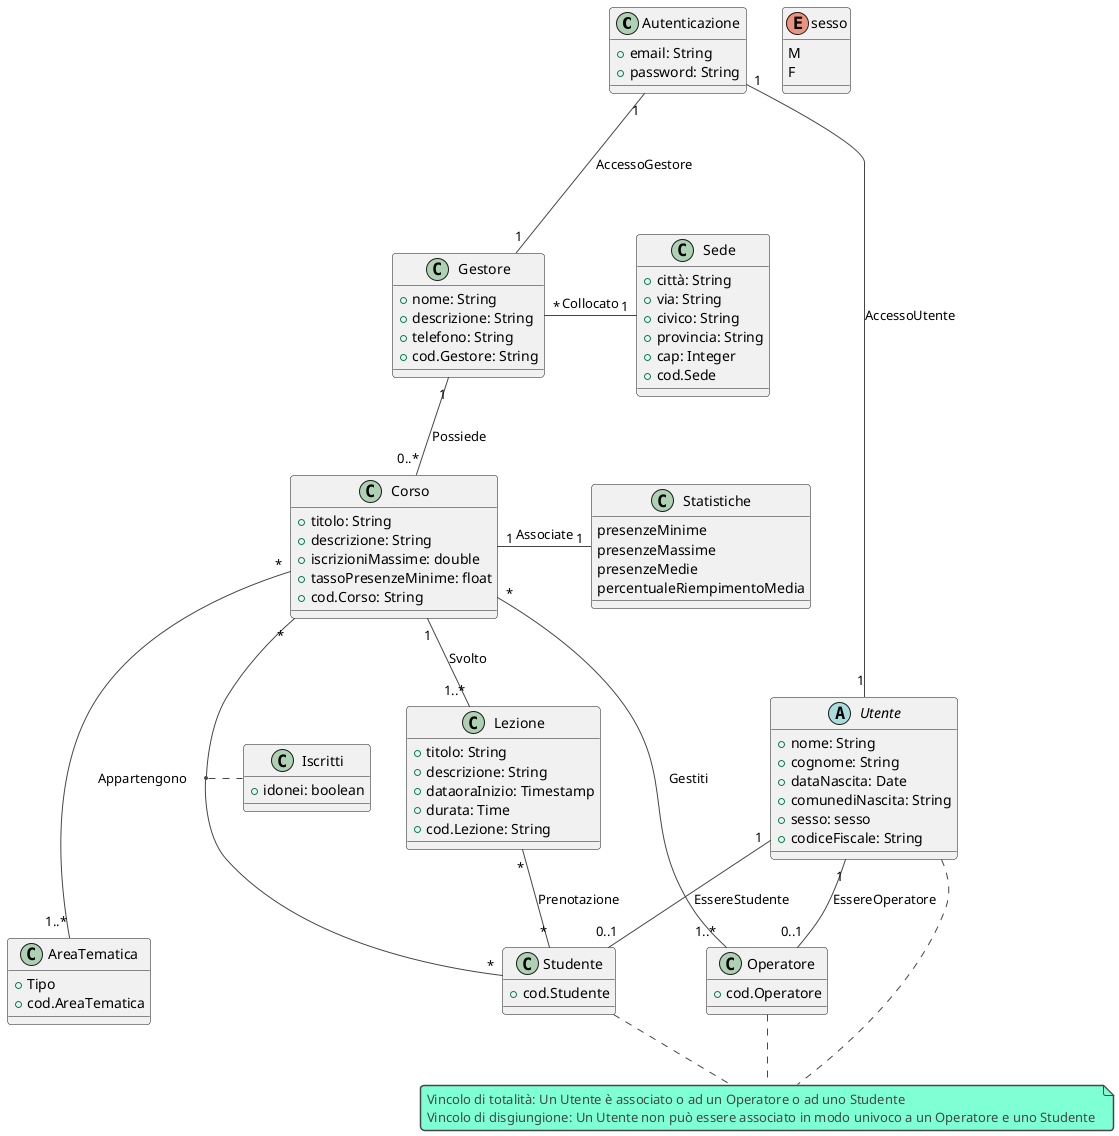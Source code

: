 @startuml
'https://plantuml.com/class-diagram
!theme vibrant
class Autenticazione {
  +email: String
  +password: String
}
Autenticazione "1" -- "1" Utente:AccessoUtente
Autenticazione "1" --- "1" Gestore:AccessoGestore
abstract class Utente{
  +nome: String
  +cognome: String
  +dataNascita: Date
  +comunediNascita: String
  +sesso: sesso
  +codiceFiscale: String
}
note "Vincolo di totalità: Un Utente è associato o ad un Operatore o ad uno Studente\nVincolo di disgiungione: Un Utente non può essere associato in modo univoco a un Operatore e uno Studente " as N1
Utente ... N1
Operatore .. N1
Studente .. N1
class Sede {
  +città: String
  +via: String
  +civico: String
  +provincia: String
  +cap: Integer
  +cod.Sede
}
class Gestore {
  +nome: String
  +descrizione: String
  +telefono: String
  +cod.Gestore: String
}
Gestore "*" - "1" Sede:Collocato
class Operatore{
  +cod.Operatore
}
class Studente{
  +cod.Studente
}
enum sesso{
M
F
}
Utente "1" -- "0..1" Operatore:EssereOperatore
Utente "1" -- "0..1" Studente:EssereStudente
Gestore "1" -- "0..*" Corso:Possiede
Corso "*" -- "*" Studente
Corso "*" - "1..*" Operatore:Gestiti
class Corso{
  +titolo: String
  +descrizione: String
  +iscrizioniMassime: double
  +tassoPresenzeMinime: float
  +cod.Corso: String
}
class AreaTematica{
  +Tipo
  +cod.AreaTematica
}
Corso "*" --- "1..*" AreaTematica:Appartengono
class Lezione{
  +titolo: String
  +descrizione: String
  +dataoraInizio: Timestamp
  +durata: Time
  +cod.Lezione: String
}
Corso "1" -- "1..*" Lezione:Svolto
(Corso, Studente) .. Iscritti
Lezione "*" -- "*" Studente:Prenotazione
class Iscritti{
+idonei: boolean
}
class Statistiche{
  presenzeMinime
  presenzeMassime
  presenzeMedie
  percentualeRiempimentoMedia
}
Corso "1" - "1" Statistiche:Associate
@enduml
